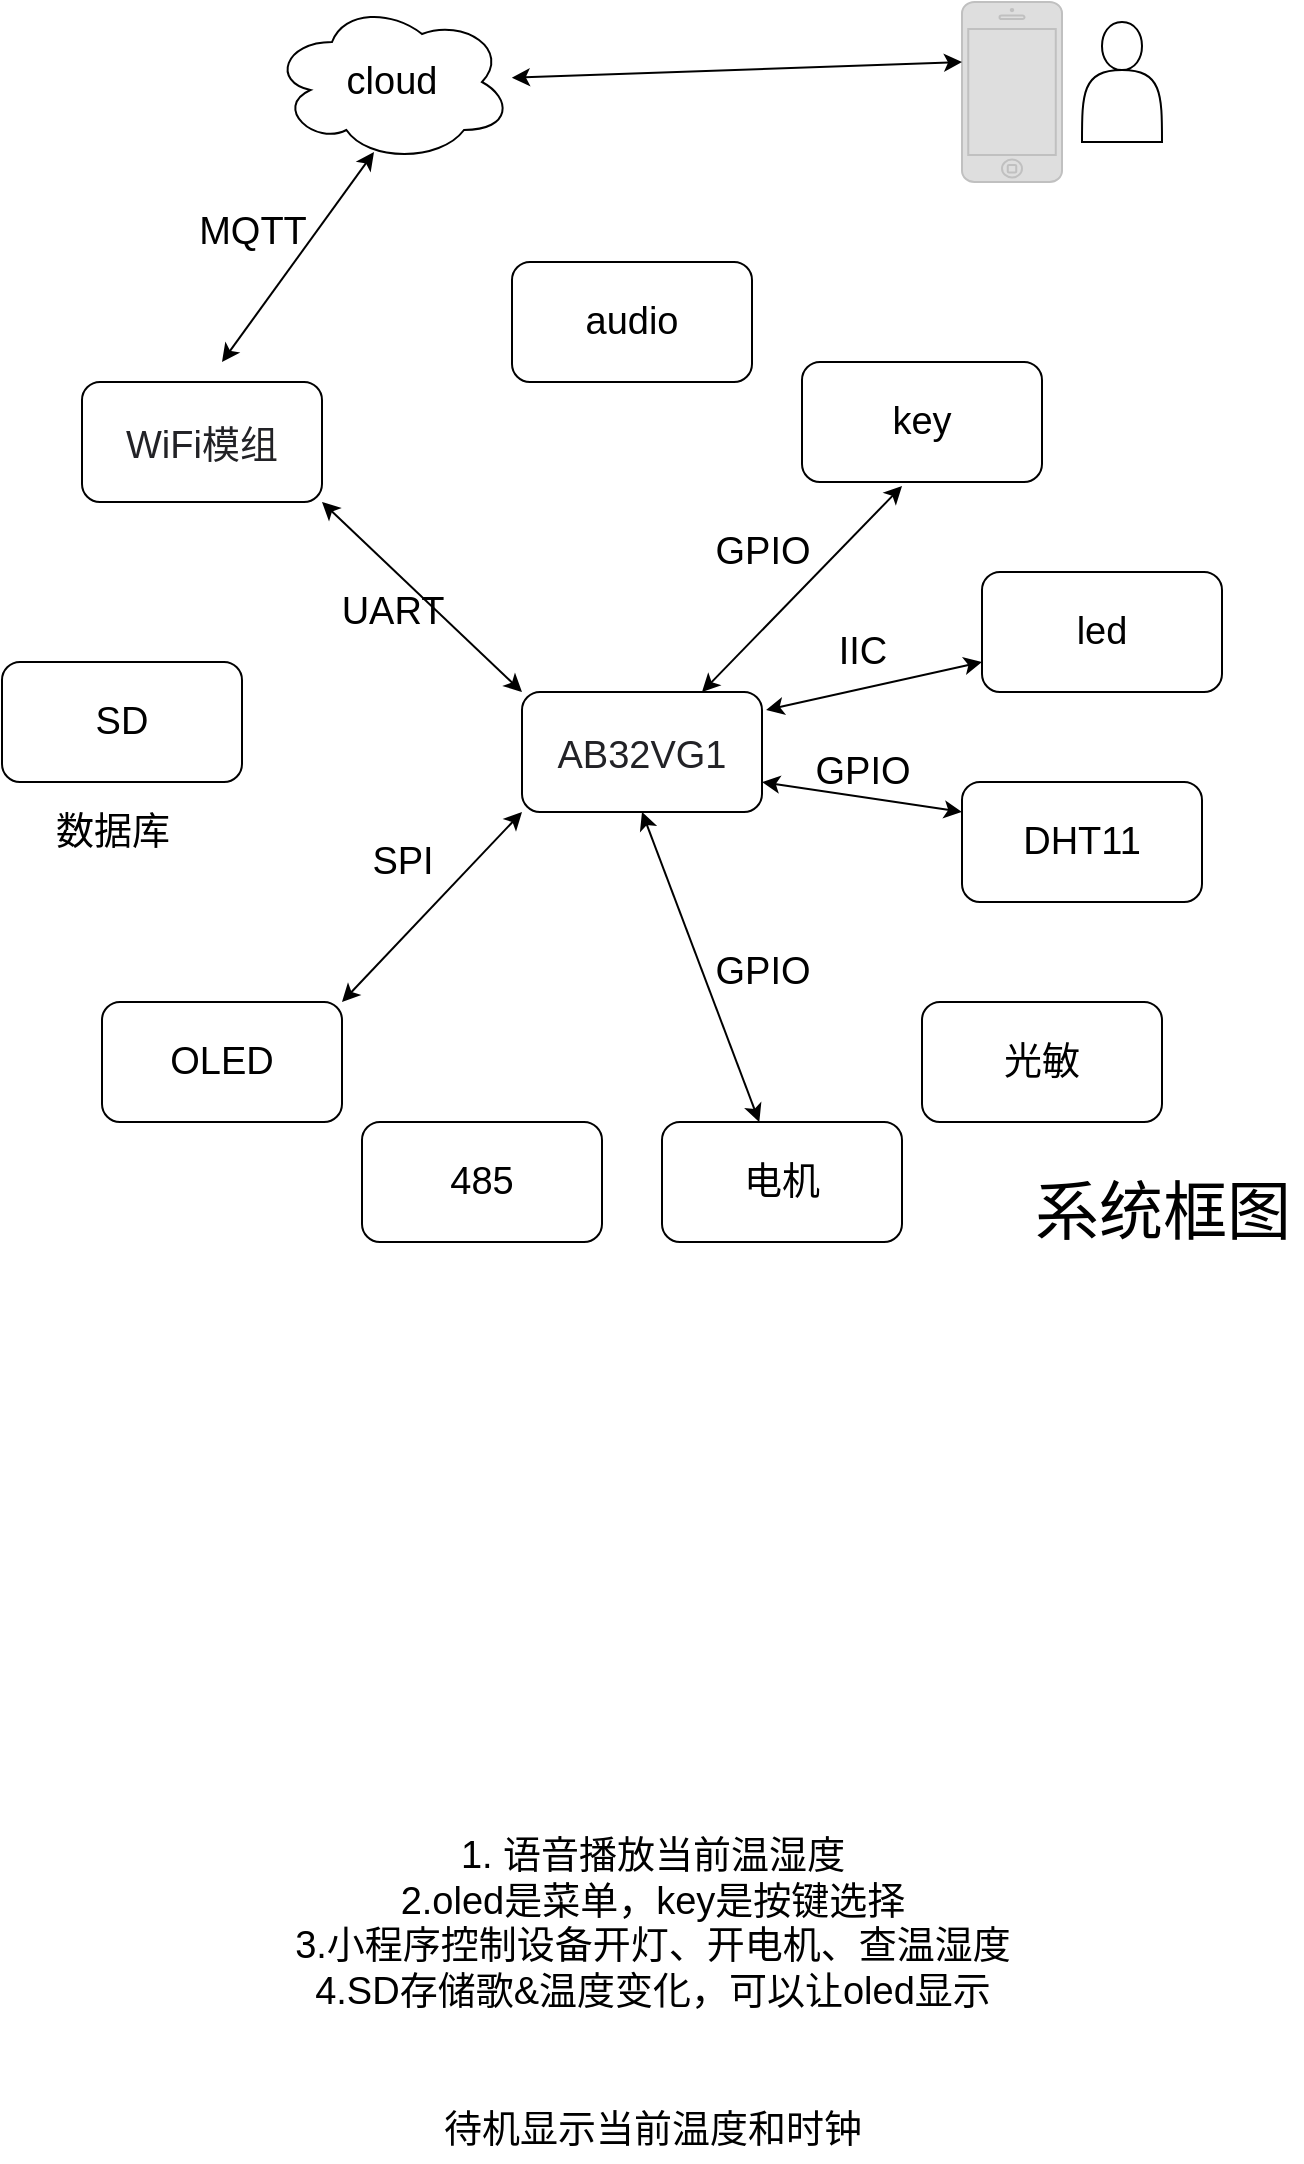 <mxfile version="15.8.6" type="device" pages="2"><diagram id="VXLUSwbQFQfP42bRYKkT" name="Page-1"><mxGraphModel dx="1422" dy="762" grid="1" gridSize="10" guides="1" tooltips="1" connect="1" arrows="1" fold="1" page="1" pageScale="1" pageWidth="827" pageHeight="1169" math="0" shadow="0"><root><mxCell id="0"/><mxCell id="1" parent="0"/><mxCell id="YsEE_NZXP6mzX1hAAXBt-1" value="&lt;h1 class=&quot;title-article&quot; id=&quot;articleContentId&quot; style=&quot;box-sizing: border-box ; outline: 0px ; margin: 0px ; padding: 0px ; font-family: &amp;#34;pingfang sc&amp;#34; , &amp;#34;microsoft yahei&amp;#34; , &amp;#34;simhei&amp;#34; , &amp;#34;arial&amp;#34; , &amp;#34;simsun&amp;#34; ; overflow-wrap: break-word ; color: rgb(34 , 34 , 38) ; word-break: break-all ; background-color: rgb(255 , 255 , 255)&quot;&gt;&lt;span style=&quot;font-weight: normal&quot;&gt;&lt;font style=&quot;font-size: 19px&quot;&gt;AB32VG1&lt;/font&gt;&lt;/span&gt;&lt;/h1&gt;" style="rounded=1;whiteSpace=wrap;html=1;" parent="1" vertex="1"><mxGeometry x="320" y="365" width="120" height="60" as="geometry"/></mxCell><mxCell id="YsEE_NZXP6mzX1hAAXBt-2" value="&lt;h1 class=&quot;title-article&quot; id=&quot;articleContentId&quot; style=&quot;box-sizing: border-box ; outline: 0px ; margin: 0px ; padding: 0px ; font-family: &amp;#34;pingfang sc&amp;#34; , &amp;#34;microsoft yahei&amp;#34; , &amp;#34;simhei&amp;#34; , &amp;#34;arial&amp;#34; , &amp;#34;simsun&amp;#34; ; overflow-wrap: break-word ; color: rgb(34 , 34 , 38) ; word-break: break-all ; background-color: rgb(255 , 255 , 255)&quot;&gt;&lt;span style=&quot;font-size: 19px ; font-weight: 400&quot;&gt;WiFi模组&lt;/span&gt;&lt;/h1&gt;" style="rounded=1;whiteSpace=wrap;html=1;" parent="1" vertex="1"><mxGeometry x="100" y="210" width="120" height="60" as="geometry"/></mxCell><mxCell id="YsEE_NZXP6mzX1hAAXBt-3" value="cloud" style="ellipse;shape=cloud;whiteSpace=wrap;html=1;fontSize=19;" parent="1" vertex="1"><mxGeometry x="195" y="20" width="120" height="80" as="geometry"/></mxCell><mxCell id="YsEE_NZXP6mzX1hAAXBt-4" value="OLED" style="rounded=1;whiteSpace=wrap;html=1;fontSize=19;" parent="1" vertex="1"><mxGeometry x="110" y="520" width="120" height="60" as="geometry"/></mxCell><mxCell id="YsEE_NZXP6mzX1hAAXBt-6" value="SPI" style="text;html=1;align=center;verticalAlign=middle;resizable=0;points=[];autosize=1;strokeColor=none;fillColor=none;fontSize=19;" parent="1" vertex="1"><mxGeometry x="235" y="435" width="50" height="30" as="geometry"/></mxCell><mxCell id="YsEE_NZXP6mzX1hAAXBt-8" value="UART" style="text;html=1;align=center;verticalAlign=middle;resizable=0;points=[];autosize=1;strokeColor=none;fillColor=none;fontSize=19;" parent="1" vertex="1"><mxGeometry x="220" y="310" width="70" height="30" as="geometry"/></mxCell><mxCell id="YsEE_NZXP6mzX1hAAXBt-9" value="key" style="rounded=1;whiteSpace=wrap;html=1;fontSize=19;" parent="1" vertex="1"><mxGeometry x="460" y="200" width="120" height="60" as="geometry"/></mxCell><mxCell id="YsEE_NZXP6mzX1hAAXBt-10" value="led" style="rounded=1;whiteSpace=wrap;html=1;fontSize=19;" parent="1" vertex="1"><mxGeometry x="550" y="305" width="120" height="60" as="geometry"/></mxCell><mxCell id="YsEE_NZXP6mzX1hAAXBt-11" value="DHT11" style="rounded=1;whiteSpace=wrap;html=1;fontSize=19;" parent="1" vertex="1"><mxGeometry x="540" y="410" width="120" height="60" as="geometry"/></mxCell><mxCell id="YsEE_NZXP6mzX1hAAXBt-12" value="光敏" style="rounded=1;whiteSpace=wrap;html=1;fontSize=19;" parent="1" vertex="1"><mxGeometry x="520" y="520" width="120" height="60" as="geometry"/></mxCell><mxCell id="YsEE_NZXP6mzX1hAAXBt-13" value="电机" style="rounded=1;whiteSpace=wrap;html=1;fontSize=19;" parent="1" vertex="1"><mxGeometry x="390" y="580" width="120" height="60" as="geometry"/></mxCell><mxCell id="YsEE_NZXP6mzX1hAAXBt-14" value="485" style="rounded=1;whiteSpace=wrap;html=1;fontSize=19;" parent="1" vertex="1"><mxGeometry x="240" y="580" width="120" height="60" as="geometry"/></mxCell><mxCell id="YsEE_NZXP6mzX1hAAXBt-15" value="" style="endArrow=classic;startArrow=classic;html=1;rounded=0;fontSize=19;entryX=0;entryY=1;entryDx=0;entryDy=0;exitX=1;exitY=0;exitDx=0;exitDy=0;" parent="1" source="YsEE_NZXP6mzX1hAAXBt-4" target="YsEE_NZXP6mzX1hAAXBt-1" edge="1"><mxGeometry width="50" height="50" relative="1" as="geometry"><mxPoint x="260" y="490" as="sourcePoint"/><mxPoint x="310" y="440" as="targetPoint"/></mxGeometry></mxCell><mxCell id="YsEE_NZXP6mzX1hAAXBt-17" value="" style="endArrow=classic;startArrow=classic;html=1;rounded=0;fontSize=19;entryX=0;entryY=0;entryDx=0;entryDy=0;exitX=1;exitY=1;exitDx=0;exitDy=0;" parent="1" source="YsEE_NZXP6mzX1hAAXBt-2" target="YsEE_NZXP6mzX1hAAXBt-1" edge="1"><mxGeometry width="50" height="50" relative="1" as="geometry"><mxPoint x="250" y="290" as="sourcePoint"/><mxPoint x="300" y="240" as="targetPoint"/></mxGeometry></mxCell><mxCell id="YsEE_NZXP6mzX1hAAXBt-19" value="" style="endArrow=classic;startArrow=classic;html=1;rounded=0;fontSize=19;entryX=0.5;entryY=1;entryDx=0;entryDy=0;" parent="1" source="YsEE_NZXP6mzX1hAAXBt-13" target="YsEE_NZXP6mzX1hAAXBt-1" edge="1"><mxGeometry width="50" height="50" relative="1" as="geometry"><mxPoint x="390" y="500" as="sourcePoint"/><mxPoint x="440" y="450" as="targetPoint"/></mxGeometry></mxCell><mxCell id="YsEE_NZXP6mzX1hAAXBt-20" value="GPIO" style="text;html=1;align=center;verticalAlign=middle;resizable=0;points=[];autosize=1;strokeColor=none;fillColor=none;fontSize=19;" parent="1" vertex="1"><mxGeometry x="410" y="490" width="60" height="30" as="geometry"/></mxCell><mxCell id="YsEE_NZXP6mzX1hAAXBt-23" value="" style="endArrow=classic;startArrow=classic;html=1;rounded=0;fontSize=19;entryX=0;entryY=0.75;entryDx=0;entryDy=0;exitX=1.017;exitY=0.15;exitDx=0;exitDy=0;exitPerimeter=0;" parent="1" source="YsEE_NZXP6mzX1hAAXBt-1" target="YsEE_NZXP6mzX1hAAXBt-10" edge="1"><mxGeometry width="50" height="50" relative="1" as="geometry"><mxPoint x="450" y="370" as="sourcePoint"/><mxPoint x="500" y="320" as="targetPoint"/></mxGeometry></mxCell><mxCell id="YsEE_NZXP6mzX1hAAXBt-24" value="IIC" style="text;html=1;align=center;verticalAlign=middle;resizable=0;points=[];autosize=1;strokeColor=none;fillColor=none;fontSize=19;" parent="1" vertex="1"><mxGeometry x="470" y="330" width="40" height="30" as="geometry"/></mxCell><mxCell id="YsEE_NZXP6mzX1hAAXBt-25" value="" style="endArrow=classic;startArrow=classic;html=1;rounded=0;fontSize=19;entryX=0.417;entryY=1.033;entryDx=0;entryDy=0;entryPerimeter=0;exitX=0.75;exitY=0;exitDx=0;exitDy=0;" parent="1" source="YsEE_NZXP6mzX1hAAXBt-1" target="YsEE_NZXP6mzX1hAAXBt-9" edge="1"><mxGeometry width="50" height="50" relative="1" as="geometry"><mxPoint x="400" y="360" as="sourcePoint"/><mxPoint x="450" y="310" as="targetPoint"/></mxGeometry></mxCell><mxCell id="YsEE_NZXP6mzX1hAAXBt-26" value="GPIO" style="text;html=1;align=center;verticalAlign=middle;resizable=0;points=[];autosize=1;strokeColor=none;fillColor=none;fontSize=19;" parent="1" vertex="1"><mxGeometry x="410" y="280" width="60" height="30" as="geometry"/></mxCell><mxCell id="YsEE_NZXP6mzX1hAAXBt-27" value="" style="endArrow=classic;startArrow=classic;html=1;rounded=0;fontSize=19;entryX=0.425;entryY=0.938;entryDx=0;entryDy=0;entryPerimeter=0;" parent="1" target="YsEE_NZXP6mzX1hAAXBt-3" edge="1"><mxGeometry width="50" height="50" relative="1" as="geometry"><mxPoint x="170" y="200" as="sourcePoint"/><mxPoint x="220" y="150" as="targetPoint"/></mxGeometry></mxCell><mxCell id="YsEE_NZXP6mzX1hAAXBt-28" value="MQTT" style="text;html=1;align=center;verticalAlign=middle;resizable=0;points=[];autosize=1;strokeColor=none;fillColor=none;fontSize=19;" parent="1" vertex="1"><mxGeometry x="150" y="120" width="70" height="30" as="geometry"/></mxCell><mxCell id="YsEE_NZXP6mzX1hAAXBt-29" value="SD" style="rounded=1;whiteSpace=wrap;html=1;fontSize=19;" parent="1" vertex="1"><mxGeometry x="60" y="350" width="120" height="60" as="geometry"/></mxCell><mxCell id="YsEE_NZXP6mzX1hAAXBt-32" value="数据库" style="text;html=1;align=center;verticalAlign=middle;resizable=0;points=[];autosize=1;strokeColor=none;fillColor=none;fontSize=19;" parent="1" vertex="1"><mxGeometry x="80" y="420" width="70" height="30" as="geometry"/></mxCell><mxCell id="YsEE_NZXP6mzX1hAAXBt-33" value="audio" style="rounded=1;whiteSpace=wrap;html=1;fontSize=19;" parent="1" vertex="1"><mxGeometry x="315" y="150" width="120" height="60" as="geometry"/></mxCell><mxCell id="YsEE_NZXP6mzX1hAAXBt-36" value="1. 语音播放当前温湿度&lt;br&gt;2.oled是菜单，key是按键选择&lt;br&gt;3.小程序控制设备开灯、开电机、查温湿度&lt;br&gt;4.SD存储歌&amp;amp;温度变化，可以让oled显示&lt;br&gt;&lt;br&gt;&lt;br&gt;待机显示当前温度和时钟" style="text;html=1;align=center;verticalAlign=middle;resizable=0;points=[];autosize=1;strokeColor=none;fillColor=none;fontSize=19;" parent="1" vertex="1"><mxGeometry x="200" y="930" width="370" height="170" as="geometry"/></mxCell><mxCell id="YD9qekrhzxTRNOKfRPwy-1" value="" style="html=1;verticalLabelPosition=bottom;labelBackgroundColor=#ffffff;verticalAlign=top;shadow=0;dashed=0;strokeWidth=1;shape=mxgraph.ios7.misc.iphone;strokeColor=#c0c0c0;fillColor=#DEDEDE;" parent="1" vertex="1"><mxGeometry x="540" y="20" width="50" height="90" as="geometry"/></mxCell><mxCell id="YD9qekrhzxTRNOKfRPwy-2" value="" style="shape=actor;whiteSpace=wrap;html=1;" parent="1" vertex="1"><mxGeometry x="600" y="30" width="40" height="60" as="geometry"/></mxCell><mxCell id="YD9qekrhzxTRNOKfRPwy-3" value="" style="endArrow=classic;startArrow=classic;html=1;rounded=0;" parent="1" source="YsEE_NZXP6mzX1hAAXBt-3" edge="1"><mxGeometry width="50" height="50" relative="1" as="geometry"><mxPoint x="450" y="260" as="sourcePoint"/><mxPoint x="540" y="50" as="targetPoint"/><Array as="points"/></mxGeometry></mxCell><mxCell id="YD9qekrhzxTRNOKfRPwy-5" value="&lt;font style=&quot;font-size: 32px&quot;&gt;系统框图&lt;/font&gt;" style="text;html=1;align=center;verticalAlign=middle;resizable=0;points=[];autosize=1;strokeColor=none;fillColor=none;strokeWidth=2;" parent="1" vertex="1"><mxGeometry x="570" y="610" width="140" height="30" as="geometry"/></mxCell><mxCell id="thaniYEX2jqCqCHek3oN-1" value="" style="endArrow=classic;startArrow=classic;html=1;rounded=0;fontSize=19;entryX=0;entryY=0.25;entryDx=0;entryDy=0;exitX=1;exitY=0.75;exitDx=0;exitDy=0;" edge="1" parent="1" source="YsEE_NZXP6mzX1hAAXBt-1" target="YsEE_NZXP6mzX1hAAXBt-11"><mxGeometry width="50" height="50" relative="1" as="geometry"><mxPoint x="452.04" y="384" as="sourcePoint"/><mxPoint x="560" y="360" as="targetPoint"/></mxGeometry></mxCell><mxCell id="thaniYEX2jqCqCHek3oN-2" value="GPIO" style="text;html=1;align=center;verticalAlign=middle;resizable=0;points=[];autosize=1;strokeColor=none;fillColor=none;fontSize=19;" vertex="1" parent="1"><mxGeometry x="460" y="390" width="60" height="30" as="geometry"/></mxCell></root></mxGraphModel></diagram><diagram id="0fxv3fLKUzcKACaIfVQq" name="Page-2"><mxGraphModel dx="1673" dy="896" grid="1" gridSize="10" guides="1" tooltips="1" connect="1" arrows="1" fold="1" page="1" pageScale="1" pageWidth="827" pageHeight="1169" math="0" shadow="0"><root><mxCell id="nSnEJUirMD3NFlPGkF3C-0"/><mxCell id="nSnEJUirMD3NFlPGkF3C-1" parent="nSnEJUirMD3NFlPGkF3C-0"/><mxCell id="nSnEJUirMD3NFlPGkF3C-82" value="" style="rounded=1;whiteSpace=wrap;html=1;dashed=1;dashPattern=1 4;" vertex="1" parent="nSnEJUirMD3NFlPGkF3C-1"><mxGeometry x="40" y="670" width="960" height="120" as="geometry"/></mxCell><mxCell id="nSnEJUirMD3NFlPGkF3C-44" value="" style="rounded=1;whiteSpace=wrap;html=1;dashed=1;dashPattern=1 4;" vertex="1" parent="nSnEJUirMD3NFlPGkF3C-1"><mxGeometry x="40" y="250" width="960" height="200" as="geometry"/></mxCell><mxCell id="nSnEJUirMD3NFlPGkF3C-5" value="" style="edgeStyle=orthogonalEdgeStyle;rounded=0;orthogonalLoop=1;jettySize=auto;html=1;entryX=0.5;entryY=0;entryDx=0;entryDy=0;exitX=0.5;exitY=1;exitDx=0;exitDy=0;" edge="1" parent="nSnEJUirMD3NFlPGkF3C-1" source="nSnEJUirMD3NFlPGkF3C-3" target="nSnEJUirMD3NFlPGkF3C-8"><mxGeometry relative="1" as="geometry"><mxPoint x="354" y="190" as="targetPoint"/><Array as="points"><mxPoint x="414" y="150"/><mxPoint x="264" y="150"/></Array></mxGeometry></mxCell><mxCell id="nSnEJUirMD3NFlPGkF3C-3" value="初始化" style="rounded=1;whiteSpace=wrap;html=1;" vertex="1" parent="nSnEJUirMD3NFlPGkF3C-1"><mxGeometry x="354" y="50" width="120" height="60" as="geometry"/></mxCell><mxCell id="nSnEJUirMD3NFlPGkF3C-6" value="&lt;span style=&quot;color: rgb(102 , 102 , 102) ; font-family: , , ; font-size: 14px ; background-color: rgb(255 , 255 , 255)&quot;&gt;uart_thread&lt;/span&gt;" style="whiteSpace=wrap;html=1;rounded=1;" vertex="1" parent="nSnEJUirMD3NFlPGkF3C-1"><mxGeometry x="94" y="190" width="100" height="50" as="geometry"/></mxCell><mxCell id="nSnEJUirMD3NFlPGkF3C-8" value="&lt;span style=&quot;color: rgb(102 , 102 , 102) ; font-family: , , ; font-size: 14px ; background-color: rgb(255 , 255 , 255)&quot;&gt;button_thread&lt;/span&gt;" style="whiteSpace=wrap;html=1;rounded=1;" vertex="1" parent="nSnEJUirMD3NFlPGkF3C-1"><mxGeometry x="214" y="190" width="100" height="50" as="geometry"/></mxCell><mxCell id="nSnEJUirMD3NFlPGkF3C-9" value="&lt;span style=&quot;color: rgb(102 , 102 , 102) ; font-family: , , ; font-size: 14px ; background-color: rgb(255 , 255 , 255)&quot;&gt;dht11_thread&lt;/span&gt;" style="whiteSpace=wrap;html=1;rounded=1;" vertex="1" parent="nSnEJUirMD3NFlPGkF3C-1"><mxGeometry x="334" y="190" width="100" height="50" as="geometry"/></mxCell><mxCell id="nSnEJUirMD3NFlPGkF3C-10" value="&lt;span style=&quot;color: rgb(102 , 102 , 102) ; font-family: , , ; font-size: 14px ; background-color: rgb(255 , 255 , 255)&quot;&gt;oled_thread&lt;/span&gt;" style="whiteSpace=wrap;html=1;rounded=1;" vertex="1" parent="nSnEJUirMD3NFlPGkF3C-1"><mxGeometry x="454" y="190" width="100" height="50" as="geometry"/></mxCell><mxCell id="nSnEJUirMD3NFlPGkF3C-11" value="&lt;span style=&quot;color: rgb(102 , 102 , 102) ; font-family: , , ; font-size: 14px ; background-color: rgb(255 , 255 , 255)&quot;&gt;event_manager_thread&lt;/span&gt;" style="whiteSpace=wrap;html=1;rounded=1;" vertex="1" parent="nSnEJUirMD3NFlPGkF3C-1"><mxGeometry x="574" y="190" width="160" height="50" as="geometry"/></mxCell><mxCell id="nSnEJUirMD3NFlPGkF3C-13" value="" style="endArrow=classic;html=1;rounded=0;entryX=0.5;entryY=0;entryDx=0;entryDy=0;exitX=0.5;exitY=1;exitDx=0;exitDy=0;" edge="1" parent="nSnEJUirMD3NFlPGkF3C-1" source="nSnEJUirMD3NFlPGkF3C-3" target="nSnEJUirMD3NFlPGkF3C-9"><mxGeometry width="50" height="50" relative="1" as="geometry"><mxPoint x="354" y="110" as="sourcePoint"/><mxPoint x="384" y="370" as="targetPoint"/><Array as="points"><mxPoint x="414" y="150"/><mxPoint x="384" y="150"/></Array></mxGeometry></mxCell><mxCell id="nSnEJUirMD3NFlPGkF3C-14" value="" style="endArrow=classic;html=1;rounded=0;exitX=0.5;exitY=1;exitDx=0;exitDy=0;entryX=0.5;entryY=0;entryDx=0;entryDy=0;" edge="1" parent="nSnEJUirMD3NFlPGkF3C-1" source="nSnEJUirMD3NFlPGkF3C-3" target="nSnEJUirMD3NFlPGkF3C-10"><mxGeometry width="50" height="50" relative="1" as="geometry"><mxPoint x="334" y="420" as="sourcePoint"/><mxPoint x="384" y="370" as="targetPoint"/><Array as="points"><mxPoint x="414" y="150"/><mxPoint x="504" y="150"/></Array></mxGeometry></mxCell><mxCell id="nSnEJUirMD3NFlPGkF3C-16" value="" style="endArrow=classic;html=1;rounded=0;entryX=0.5;entryY=0;entryDx=0;entryDy=0;exitX=0.5;exitY=1;exitDx=0;exitDy=0;" edge="1" parent="nSnEJUirMD3NFlPGkF3C-1" source="nSnEJUirMD3NFlPGkF3C-3" target="nSnEJUirMD3NFlPGkF3C-6"><mxGeometry width="50" height="50" relative="1" as="geometry"><mxPoint x="354" y="110" as="sourcePoint"/><mxPoint x="384" y="370" as="targetPoint"/><Array as="points"><mxPoint x="414" y="150"/><mxPoint x="144" y="150"/></Array></mxGeometry></mxCell><mxCell id="nSnEJUirMD3NFlPGkF3C-17" value="" style="endArrow=classic;html=1;rounded=0;entryX=0.535;entryY=0.014;entryDx=0;entryDy=0;entryPerimeter=0;exitX=0.5;exitY=1;exitDx=0;exitDy=0;" edge="1" parent="nSnEJUirMD3NFlPGkF3C-1" source="nSnEJUirMD3NFlPGkF3C-3" target="nSnEJUirMD3NFlPGkF3C-11"><mxGeometry width="50" height="50" relative="1" as="geometry"><mxPoint x="410" y="100" as="sourcePoint"/><mxPoint x="510" y="180" as="targetPoint"/><Array as="points"><mxPoint x="414" y="150"/><mxPoint x="660" y="150"/></Array></mxGeometry></mxCell><mxCell id="nSnEJUirMD3NFlPGkF3C-18" value="" style="endArrow=none;dashed=1;html=1;dashPattern=1 3;strokeWidth=2;rounded=0;entryX=0.5;entryY=1;entryDx=0;entryDy=0;" edge="1" parent="nSnEJUirMD3NFlPGkF3C-1" target="nSnEJUirMD3NFlPGkF3C-9"><mxGeometry width="50" height="50" relative="1" as="geometry"><mxPoint x="384" y="520" as="sourcePoint"/><mxPoint x="370" y="280" as="targetPoint"/></mxGeometry></mxCell><mxCell id="nSnEJUirMD3NFlPGkF3C-19" value="" style="endArrow=none;dashed=1;html=1;dashPattern=1 3;strokeWidth=2;rounded=0;entryX=0.5;entryY=1;entryDx=0;entryDy=0;" edge="1" parent="nSnEJUirMD3NFlPGkF3C-1" target="nSnEJUirMD3NFlPGkF3C-8"><mxGeometry width="50" height="50" relative="1" as="geometry"><mxPoint x="264" y="520" as="sourcePoint"/><mxPoint x="370" y="280" as="targetPoint"/></mxGeometry></mxCell><mxCell id="nSnEJUirMD3NFlPGkF3C-20" value="" style="endArrow=none;dashed=1;html=1;dashPattern=1 3;strokeWidth=2;rounded=0;entryX=0.5;entryY=1;entryDx=0;entryDy=0;" edge="1" parent="nSnEJUirMD3NFlPGkF3C-1" target="nSnEJUirMD3NFlPGkF3C-6"><mxGeometry width="50" height="50" relative="1" as="geometry"><mxPoint x="144" y="520" as="sourcePoint"/><mxPoint x="370" y="280" as="targetPoint"/></mxGeometry></mxCell><mxCell id="nSnEJUirMD3NFlPGkF3C-21" value="" style="endArrow=none;dashed=1;html=1;dashPattern=1 3;strokeWidth=2;rounded=0;entryX=0.5;entryY=1;entryDx=0;entryDy=0;" edge="1" parent="nSnEJUirMD3NFlPGkF3C-1" target="nSnEJUirMD3NFlPGkF3C-10"><mxGeometry width="50" height="50" relative="1" as="geometry"><mxPoint x="504" y="520" as="sourcePoint"/><mxPoint x="370" y="280" as="targetPoint"/></mxGeometry></mxCell><mxCell id="nSnEJUirMD3NFlPGkF3C-22" value="" style="endArrow=none;dashed=1;html=1;dashPattern=1 3;strokeWidth=2;rounded=0;entryX=0.5;entryY=1;entryDx=0;entryDy=0;" edge="1" parent="nSnEJUirMD3NFlPGkF3C-1" target="nSnEJUirMD3NFlPGkF3C-11"><mxGeometry width="50" height="50" relative="1" as="geometry"><mxPoint x="654" y="520" as="sourcePoint"/><mxPoint x="370" y="280" as="targetPoint"/></mxGeometry></mxCell><mxCell id="nSnEJUirMD3NFlPGkF3C-23" value="" style="endArrow=classic;html=1;rounded=0;" edge="1" parent="nSnEJUirMD3NFlPGkF3C-1"><mxGeometry width="50" height="50" relative="1" as="geometry"><mxPoint x="150" y="300" as="sourcePoint"/><mxPoint x="650" y="300" as="targetPoint"/></mxGeometry></mxCell><mxCell id="nSnEJUirMD3NFlPGkF3C-24" value="&lt;font color=&quot;#666666&quot;&gt;&lt;span style=&quot;font-size: 14px ; background-color: rgb(255 , 255 , 255)&quot;&gt;rgb_led init&lt;/span&gt;&lt;/font&gt;" style="whiteSpace=wrap;html=1;rounded=1;" vertex="1" parent="nSnEJUirMD3NFlPGkF3C-1"><mxGeometry x="760" y="190" width="100" height="50" as="geometry"/></mxCell><mxCell id="nSnEJUirMD3NFlPGkF3C-25" value="" style="endArrow=classic;html=1;rounded=0;entryX=0.5;entryY=0;entryDx=0;entryDy=0;exitX=0.5;exitY=1;exitDx=0;exitDy=0;" edge="1" parent="nSnEJUirMD3NFlPGkF3C-1" source="nSnEJUirMD3NFlPGkF3C-3" target="nSnEJUirMD3NFlPGkF3C-24"><mxGeometry width="50" height="50" relative="1" as="geometry"><mxPoint x="320" y="330" as="sourcePoint"/><mxPoint x="370" y="280" as="targetPoint"/><Array as="points"><mxPoint x="414" y="150"/><mxPoint x="810" y="150"/></Array></mxGeometry></mxCell><mxCell id="nSnEJUirMD3NFlPGkF3C-26" value="" style="endArrow=none;dashed=1;html=1;dashPattern=1 3;strokeWidth=2;rounded=0;entryX=0.5;entryY=1;entryDx=0;entryDy=0;" edge="1" parent="nSnEJUirMD3NFlPGkF3C-1"><mxGeometry width="50" height="50" relative="1" as="geometry"><mxPoint x="809.58" y="520" as="sourcePoint"/><mxPoint x="809.58" y="240" as="targetPoint"/></mxGeometry></mxCell><mxCell id="nSnEJUirMD3NFlPGkF3C-27" value="" style="curved=1;endArrow=classic;html=1;rounded=0;" edge="1" parent="nSnEJUirMD3NFlPGkF3C-1"><mxGeometry width="50" height="50" relative="1" as="geometry"><mxPoint x="254" y="250" as="sourcePoint"/><mxPoint x="254" y="280" as="targetPoint"/><Array as="points"><mxPoint x="214" y="250"/><mxPoint x="214" y="290"/></Array></mxGeometry></mxCell><mxCell id="nSnEJUirMD3NFlPGkF3C-28" value="key1 按一下" style="text;html=1;align=center;verticalAlign=middle;resizable=0;points=[];autosize=1;strokeColor=none;fillColor=none;" vertex="1" parent="nSnEJUirMD3NFlPGkF3C-1"><mxGeometry x="180" y="260" width="80" height="20" as="geometry"/></mxCell><mxCell id="nSnEJUirMD3NFlPGkF3C-31" value="接收开启红灯" style="text;html=1;align=center;verticalAlign=middle;resizable=0;points=[];autosize=1;strokeColor=none;fillColor=none;" vertex="1" parent="nSnEJUirMD3NFlPGkF3C-1"><mxGeometry x="60" y="260" width="90" height="20" as="geometry"/></mxCell><mxCell id="nSnEJUirMD3NFlPGkF3C-32" value="" style="endArrow=classic;html=1;rounded=0;" edge="1" parent="nSnEJUirMD3NFlPGkF3C-1"><mxGeometry width="50" height="50" relative="1" as="geometry"><mxPoint x="260" y="290" as="sourcePoint"/><mxPoint x="650" y="290" as="targetPoint"/></mxGeometry></mxCell><mxCell id="nSnEJUirMD3NFlPGkF3C-33" value="" style="curved=1;endArrow=classic;html=1;rounded=0;" edge="1" parent="nSnEJUirMD3NFlPGkF3C-1"><mxGeometry width="50" height="50" relative="1" as="geometry"><mxPoint x="670" y="310" as="sourcePoint"/><mxPoint x="670" y="340" as="targetPoint"/><Array as="points"><mxPoint x="720" y="310"/><mxPoint x="730" y="340"/></Array></mxGeometry></mxCell><mxCell id="nSnEJUirMD3NFlPGkF3C-34" value="控制事件发送 control_event" style="text;html=1;align=center;verticalAlign=middle;resizable=0;points=[];autosize=1;strokeColor=none;fillColor=none;" vertex="1" parent="nSnEJUirMD3NFlPGkF3C-1"><mxGeometry x="350" y="270" width="160" height="20" as="geometry"/></mxCell><mxCell id="nSnEJUirMD3NFlPGkF3C-35" value="" style="endArrow=classic;html=1;rounded=0;" edge="1" parent="nSnEJUirMD3NFlPGkF3C-1"><mxGeometry width="50" height="50" relative="1" as="geometry"><mxPoint x="660" y="350" as="sourcePoint"/><mxPoint x="810" y="350" as="targetPoint"/></mxGeometry></mxCell><mxCell id="nSnEJUirMD3NFlPGkF3C-36" value="发送开启红灯" style="text;html=1;align=center;verticalAlign=middle;resizable=0;points=[];autosize=1;strokeColor=none;fillColor=none;" vertex="1" parent="nSnEJUirMD3NFlPGkF3C-1"><mxGeometry x="710" y="330" width="90" height="20" as="geometry"/></mxCell><mxCell id="nSnEJUirMD3NFlPGkF3C-37" value="" style="endArrow=classic;html=1;rounded=0;" edge="1" parent="nSnEJUirMD3NFlPGkF3C-1"><mxGeometry width="50" height="50" relative="1" as="geometry"><mxPoint x="650" y="360" as="sourcePoint"/><mxPoint x="510" y="360" as="targetPoint"/></mxGeometry></mxCell><mxCell id="nSnEJUirMD3NFlPGkF3C-38" value="消息队列：控制状态action_status" style="text;html=1;align=center;verticalAlign=middle;resizable=0;points=[];autosize=1;strokeColor=none;fillColor=none;" vertex="1" parent="nSnEJUirMD3NFlPGkF3C-1"><mxGeometry x="460" y="340" width="190" height="20" as="geometry"/></mxCell><mxCell id="nSnEJUirMD3NFlPGkF3C-39" value="" style="curved=1;endArrow=classic;html=1;rounded=0;" edge="1" parent="nSnEJUirMD3NFlPGkF3C-1"><mxGeometry width="50" height="50" relative="1" as="geometry"><mxPoint x="810" y="360" as="sourcePoint"/><mxPoint x="810" y="390" as="targetPoint"/><Array as="points"><mxPoint x="860" y="360"/><mxPoint x="870" y="390"/></Array></mxGeometry></mxCell><mxCell id="nSnEJUirMD3NFlPGkF3C-40" value="接收事件" style="text;html=1;align=center;verticalAlign=middle;resizable=0;points=[];autosize=1;strokeColor=none;fillColor=none;" vertex="1" parent="nSnEJUirMD3NFlPGkF3C-1"><mxGeometry x="660" y="320" width="60" height="20" as="geometry"/></mxCell><mxCell id="nSnEJUirMD3NFlPGkF3C-41" value="开启红灯" style="text;html=1;align=center;verticalAlign=middle;resizable=0;points=[];autosize=1;strokeColor=none;fillColor=none;" vertex="1" parent="nSnEJUirMD3NFlPGkF3C-1"><mxGeometry x="800" y="360" width="60" height="20" as="geometry"/></mxCell><mxCell id="nSnEJUirMD3NFlPGkF3C-42" value="" style="curved=1;endArrow=classic;html=1;rounded=0;" edge="1" parent="nSnEJUirMD3NFlPGkF3C-1"><mxGeometry width="50" height="50" relative="1" as="geometry"><mxPoint x="500" y="360" as="sourcePoint"/><mxPoint x="500" y="390" as="targetPoint"/><Array as="points"><mxPoint x="460" y="360"/><mxPoint x="460" y="400"/></Array></mxGeometry></mxCell><mxCell id="nSnEJUirMD3NFlPGkF3C-43" value="同步显示当前操作状态" style="text;html=1;align=center;verticalAlign=middle;resizable=0;points=[];autosize=1;strokeColor=none;fillColor=none;" vertex="1" parent="nSnEJUirMD3NFlPGkF3C-1"><mxGeometry x="414" y="370" width="140" height="20" as="geometry"/></mxCell><mxCell id="nSnEJUirMD3NFlPGkF3C-45" value="开启红灯" style="text;html=1;strokeColor=none;fillColor=none;align=center;verticalAlign=middle;whiteSpace=wrap;rounded=0;dashed=1;dashPattern=1 4;fontColor=#FF3333;" vertex="1" parent="nSnEJUirMD3NFlPGkF3C-1"><mxGeometry x="65" y="300" width="60" height="30" as="geometry"/></mxCell><mxCell id="nSnEJUirMD3NFlPGkF3C-46" value="" style="rounded=1;whiteSpace=wrap;html=1;dashed=1;dashPattern=1 4;" vertex="1" parent="nSnEJUirMD3NFlPGkF3C-1"><mxGeometry x="40" y="460" width="960" height="200" as="geometry"/></mxCell><mxCell id="nSnEJUirMD3NFlPGkF3C-47" value="" style="endArrow=none;dashed=1;html=1;dashPattern=1 3;strokeWidth=2;rounded=0;entryX=0.5;entryY=1;entryDx=0;entryDy=0;" edge="1" parent="nSnEJUirMD3NFlPGkF3C-1"><mxGeometry width="50" height="50" relative="1" as="geometry"><mxPoint x="384" y="840" as="sourcePoint"/><mxPoint x="384" y="470" as="targetPoint"/></mxGeometry></mxCell><mxCell id="nSnEJUirMD3NFlPGkF3C-48" value="" style="endArrow=none;dashed=1;html=1;dashPattern=1 3;strokeWidth=2;rounded=0;entryX=0.5;entryY=1;entryDx=0;entryDy=0;" edge="1" parent="nSnEJUirMD3NFlPGkF3C-1"><mxGeometry width="50" height="50" relative="1" as="geometry"><mxPoint x="264" y="840" as="sourcePoint"/><mxPoint x="264" y="470" as="targetPoint"/></mxGeometry></mxCell><mxCell id="nSnEJUirMD3NFlPGkF3C-49" value="" style="endArrow=none;dashed=1;html=1;dashPattern=1 3;strokeWidth=2;rounded=0;entryX=0.5;entryY=1;entryDx=0;entryDy=0;" edge="1" parent="nSnEJUirMD3NFlPGkF3C-1"><mxGeometry width="50" height="50" relative="1" as="geometry"><mxPoint x="144" y="840" as="sourcePoint"/><mxPoint x="144" y="470" as="targetPoint"/></mxGeometry></mxCell><mxCell id="nSnEJUirMD3NFlPGkF3C-50" value="" style="endArrow=none;dashed=1;html=1;dashPattern=1 3;strokeWidth=2;rounded=0;entryX=0.5;entryY=1;entryDx=0;entryDy=0;" edge="1" parent="nSnEJUirMD3NFlPGkF3C-1"><mxGeometry width="50" height="50" relative="1" as="geometry"><mxPoint x="504" y="840" as="sourcePoint"/><mxPoint x="504" y="470" as="targetPoint"/></mxGeometry></mxCell><mxCell id="nSnEJUirMD3NFlPGkF3C-51" value="" style="endArrow=none;dashed=1;html=1;dashPattern=1 3;strokeWidth=2;rounded=0;entryX=0.5;entryY=1;entryDx=0;entryDy=0;" edge="1" parent="nSnEJUirMD3NFlPGkF3C-1"><mxGeometry width="50" height="50" relative="1" as="geometry"><mxPoint x="654" y="840" as="sourcePoint"/><mxPoint x="654.0" y="470" as="targetPoint"/></mxGeometry></mxCell><mxCell id="nSnEJUirMD3NFlPGkF3C-52" value="" style="endArrow=classic;html=1;rounded=0;" edge="1" parent="nSnEJUirMD3NFlPGkF3C-1"><mxGeometry width="50" height="50" relative="1" as="geometry"><mxPoint x="150" y="530" as="sourcePoint"/><mxPoint x="650" y="530" as="targetPoint"/></mxGeometry></mxCell><mxCell id="nSnEJUirMD3NFlPGkF3C-53" value="" style="endArrow=none;dashed=1;html=1;dashPattern=1 3;strokeWidth=2;rounded=0;entryX=0.5;entryY=1;entryDx=0;entryDy=0;" edge="1" parent="nSnEJUirMD3NFlPGkF3C-1"><mxGeometry width="50" height="50" relative="1" as="geometry"><mxPoint x="810" y="840" as="sourcePoint"/><mxPoint x="809.58" y="470" as="targetPoint"/></mxGeometry></mxCell><mxCell id="nSnEJUirMD3NFlPGkF3C-54" value="" style="curved=1;endArrow=classic;html=1;rounded=0;" edge="1" parent="nSnEJUirMD3NFlPGkF3C-1"><mxGeometry width="50" height="50" relative="1" as="geometry"><mxPoint x="254" y="480" as="sourcePoint"/><mxPoint x="254" y="510" as="targetPoint"/><Array as="points"><mxPoint x="214" y="480"/><mxPoint x="214" y="520"/></Array></mxGeometry></mxCell><mxCell id="nSnEJUirMD3NFlPGkF3C-55" value="key2 长按" style="text;html=1;align=center;verticalAlign=middle;resizable=0;points=[];autosize=1;strokeColor=none;fillColor=none;" vertex="1" parent="nSnEJUirMD3NFlPGkF3C-1"><mxGeometry x="180" y="490" width="70" height="20" as="geometry"/></mxCell><mxCell id="nSnEJUirMD3NFlPGkF3C-56" value="接收开启电机" style="text;html=1;align=center;verticalAlign=middle;resizable=0;points=[];autosize=1;strokeColor=none;fillColor=none;" vertex="1" parent="nSnEJUirMD3NFlPGkF3C-1"><mxGeometry x="60" y="490" width="90" height="20" as="geometry"/></mxCell><mxCell id="nSnEJUirMD3NFlPGkF3C-57" value="" style="endArrow=classic;html=1;rounded=0;" edge="1" parent="nSnEJUirMD3NFlPGkF3C-1"><mxGeometry width="50" height="50" relative="1" as="geometry"><mxPoint x="260" y="520" as="sourcePoint"/><mxPoint x="650" y="520" as="targetPoint"/></mxGeometry></mxCell><mxCell id="nSnEJUirMD3NFlPGkF3C-58" value="" style="curved=1;endArrow=classic;html=1;rounded=0;" edge="1" parent="nSnEJUirMD3NFlPGkF3C-1"><mxGeometry width="50" height="50" relative="1" as="geometry"><mxPoint x="670" y="540" as="sourcePoint"/><mxPoint x="670" y="570" as="targetPoint"/><Array as="points"><mxPoint x="720" y="540"/><mxPoint x="730" y="570"/></Array></mxGeometry></mxCell><mxCell id="nSnEJUirMD3NFlPGkF3C-59" value="控制事件发送 control_event" style="text;html=1;align=center;verticalAlign=middle;resizable=0;points=[];autosize=1;strokeColor=none;fillColor=none;" vertex="1" parent="nSnEJUirMD3NFlPGkF3C-1"><mxGeometry x="350" y="500" width="160" height="20" as="geometry"/></mxCell><mxCell id="nSnEJUirMD3NFlPGkF3C-60" value="" style="endArrow=classic;html=1;rounded=0;" edge="1" parent="nSnEJUirMD3NFlPGkF3C-1"><mxGeometry width="50" height="50" relative="1" as="geometry"><mxPoint x="660" y="580" as="sourcePoint"/><mxPoint x="920" y="580" as="targetPoint"/></mxGeometry></mxCell><mxCell id="nSnEJUirMD3NFlPGkF3C-61" value="发送开启电机" style="text;html=1;align=center;verticalAlign=middle;resizable=0;points=[];autosize=1;strokeColor=none;fillColor=none;" vertex="1" parent="nSnEJUirMD3NFlPGkF3C-1"><mxGeometry x="710" y="560" width="90" height="20" as="geometry"/></mxCell><mxCell id="nSnEJUirMD3NFlPGkF3C-62" value="" style="endArrow=classic;html=1;rounded=0;" edge="1" parent="nSnEJUirMD3NFlPGkF3C-1"><mxGeometry width="50" height="50" relative="1" as="geometry"><mxPoint x="650" y="590" as="sourcePoint"/><mxPoint x="510" y="590" as="targetPoint"/></mxGeometry></mxCell><mxCell id="nSnEJUirMD3NFlPGkF3C-63" value="消息队列：控制状态action_status" style="text;html=1;align=center;verticalAlign=middle;resizable=0;points=[];autosize=1;strokeColor=none;fillColor=none;" vertex="1" parent="nSnEJUirMD3NFlPGkF3C-1"><mxGeometry x="460" y="570" width="190" height="20" as="geometry"/></mxCell><mxCell id="nSnEJUirMD3NFlPGkF3C-64" value="" style="curved=1;endArrow=classic;html=1;rounded=0;" edge="1" parent="nSnEJUirMD3NFlPGkF3C-1"><mxGeometry width="50" height="50" relative="1" as="geometry"><mxPoint x="930" y="585" as="sourcePoint"/><mxPoint x="930" y="615" as="targetPoint"/><Array as="points"><mxPoint x="980" y="585"/><mxPoint x="990" y="615"/></Array></mxGeometry></mxCell><mxCell id="nSnEJUirMD3NFlPGkF3C-65" value="接收事件" style="text;html=1;align=center;verticalAlign=middle;resizable=0;points=[];autosize=1;strokeColor=none;fillColor=none;" vertex="1" parent="nSnEJUirMD3NFlPGkF3C-1"><mxGeometry x="660" y="550" width="60" height="20" as="geometry"/></mxCell><mxCell id="nSnEJUirMD3NFlPGkF3C-66" value="开启电机" style="text;html=1;align=center;verticalAlign=middle;resizable=0;points=[];autosize=1;strokeColor=none;fillColor=none;" vertex="1" parent="nSnEJUirMD3NFlPGkF3C-1"><mxGeometry x="920" y="590" width="60" height="20" as="geometry"/></mxCell><mxCell id="nSnEJUirMD3NFlPGkF3C-67" value="" style="curved=1;endArrow=classic;html=1;rounded=0;" edge="1" parent="nSnEJUirMD3NFlPGkF3C-1"><mxGeometry width="50" height="50" relative="1" as="geometry"><mxPoint x="500" y="590" as="sourcePoint"/><mxPoint x="500" y="620" as="targetPoint"/><Array as="points"><mxPoint x="460" y="590"/><mxPoint x="460" y="630"/></Array></mxGeometry></mxCell><mxCell id="nSnEJUirMD3NFlPGkF3C-68" value="同步显示当前操作状态" style="text;html=1;align=center;verticalAlign=middle;resizable=0;points=[];autosize=1;strokeColor=none;fillColor=none;" vertex="1" parent="nSnEJUirMD3NFlPGkF3C-1"><mxGeometry x="414" y="600" width="140" height="20" as="geometry"/></mxCell><mxCell id="nSnEJUirMD3NFlPGkF3C-69" value="开启电机" style="text;html=1;strokeColor=none;fillColor=none;align=center;verticalAlign=middle;whiteSpace=wrap;rounded=0;dashed=1;dashPattern=1 4;fontColor=#FF3333;" vertex="1" parent="nSnEJUirMD3NFlPGkF3C-1"><mxGeometry x="65" y="530" width="60" height="30" as="geometry"/></mxCell><mxCell id="nSnEJUirMD3NFlPGkF3C-70" value="&lt;font color=&quot;#666666&quot;&gt;&lt;span style=&quot;font-size: 14px ; background-color: rgb(255 , 255 , 255)&quot;&gt;motor init&lt;/span&gt;&lt;/font&gt;" style="whiteSpace=wrap;html=1;rounded=1;" vertex="1" parent="nSnEJUirMD3NFlPGkF3C-1"><mxGeometry x="870" y="190" width="100" height="50" as="geometry"/></mxCell><mxCell id="nSnEJUirMD3NFlPGkF3C-71" value="" style="endArrow=classic;html=1;rounded=0;entryX=0.5;entryY=0;entryDx=0;entryDy=0;exitX=0.5;exitY=1;exitDx=0;exitDy=0;" edge="1" parent="nSnEJUirMD3NFlPGkF3C-1" target="nSnEJUirMD3NFlPGkF3C-70"><mxGeometry width="50" height="50" relative="1" as="geometry"><mxPoint x="414" y="100" as="sourcePoint"/><mxPoint x="810" y="190" as="targetPoint"/><Array as="points"><mxPoint x="414" y="150"/><mxPoint x="810" y="150"/><mxPoint x="920" y="150"/></Array></mxGeometry></mxCell><mxCell id="nSnEJUirMD3NFlPGkF3C-72" value="" style="endArrow=none;dashed=1;html=1;dashPattern=1 3;strokeWidth=2;rounded=0;entryX=0.5;entryY=1;entryDx=0;entryDy=0;" edge="1" parent="nSnEJUirMD3NFlPGkF3C-1"><mxGeometry width="50" height="50" relative="1" as="geometry"><mxPoint x="920" y="840" as="sourcePoint"/><mxPoint x="919.58" y="240" as="targetPoint"/></mxGeometry></mxCell><mxCell id="nSnEJUirMD3NFlPGkF3C-74" value="短按：红灯&lt;br&gt;双击：绿灯&lt;br&gt;长按：蓝灯&lt;br&gt;长按保持：关灯" style="text;html=1;strokeColor=none;fillColor=none;align=center;verticalAlign=middle;whiteSpace=wrap;rounded=0;dashed=1;dashPattern=1 4;fontColor=#000000;" vertex="1" parent="nSnEJUirMD3NFlPGkF3C-1"><mxGeometry x="50" y="357.5" width="90" height="45" as="geometry"/></mxCell><mxCell id="nSnEJUirMD3NFlPGkF3C-75" value="按下：开启&lt;br&gt;松开：关闭" style="text;html=1;strokeColor=none;fillColor=none;align=center;verticalAlign=middle;whiteSpace=wrap;rounded=0;dashed=1;dashPattern=1 4;fontColor=#000000;" vertex="1" parent="nSnEJUirMD3NFlPGkF3C-1"><mxGeometry x="50" y="585" width="90" height="30" as="geometry"/></mxCell><mxCell id="nSnEJUirMD3NFlPGkF3C-76" value="" style="endArrow=classic;html=1;rounded=0;fontColor=#000000;" edge="1" parent="nSnEJUirMD3NFlPGkF3C-1"><mxGeometry width="50" height="50" relative="1" as="geometry"><mxPoint x="379" y="730" as="sourcePoint"/><mxPoint x="489" y="730" as="targetPoint"/></mxGeometry></mxCell><mxCell id="nSnEJUirMD3NFlPGkF3C-77" value="消息队列&lt;br&gt;发送温湿度" style="text;html=1;strokeColor=none;fillColor=none;align=center;verticalAlign=middle;whiteSpace=wrap;rounded=0;dashed=1;dashPattern=1 4;fontColor=#000000;" vertex="1" parent="nSnEJUirMD3NFlPGkF3C-1"><mxGeometry x="394" y="720" width="80" height="30" as="geometry"/></mxCell><mxCell id="nSnEJUirMD3NFlPGkF3C-78" value="" style="curved=1;endArrow=classic;html=1;rounded=0;" edge="1" parent="nSnEJUirMD3NFlPGkF3C-1"><mxGeometry width="50" height="50" relative="1" as="geometry"><mxPoint x="374" y="680" as="sourcePoint"/><mxPoint x="374" y="710" as="targetPoint"/><Array as="points"><mxPoint x="334" y="680"/><mxPoint x="334" y="720"/></Array></mxGeometry></mxCell><mxCell id="nSnEJUirMD3NFlPGkF3C-79" value="定时 采集温湿度" style="text;html=1;align=center;verticalAlign=middle;resizable=0;points=[];autosize=1;strokeColor=none;fillColor=none;fontColor=#000000;" vertex="1" parent="nSnEJUirMD3NFlPGkF3C-1"><mxGeometry x="310" y="680" width="100" height="20" as="geometry"/></mxCell><mxCell id="nSnEJUirMD3NFlPGkF3C-80" value="" style="curved=1;endArrow=classic;html=1;rounded=0;" edge="1" parent="nSnEJUirMD3NFlPGkF3C-1"><mxGeometry width="50" height="50" relative="1" as="geometry"><mxPoint x="510" y="740" as="sourcePoint"/><mxPoint x="510" y="770" as="targetPoint"/><Array as="points"><mxPoint x="560" y="740"/><mxPoint x="570" y="770"/></Array></mxGeometry></mxCell><mxCell id="nSnEJUirMD3NFlPGkF3C-81" value="同步显示当前温湿度" style="text;html=1;strokeColor=none;fillColor=none;align=center;verticalAlign=middle;whiteSpace=wrap;rounded=0;dashed=1;dashPattern=1 4;fontColor=#000000;" vertex="1" parent="nSnEJUirMD3NFlPGkF3C-1"><mxGeometry x="500" y="740" width="120" height="30" as="geometry"/></mxCell><mxCell id="nSnEJUirMD3NFlPGkF3C-83" value="采集温湿度" style="text;html=1;strokeColor=none;fillColor=none;align=center;verticalAlign=middle;whiteSpace=wrap;rounded=0;dashed=1;dashPattern=1 4;fontColor=#FF3333;" vertex="1" parent="nSnEJUirMD3NFlPGkF3C-1"><mxGeometry x="50" y="715" width="90" height="30" as="geometry"/></mxCell></root></mxGraphModel></diagram></mxfile>